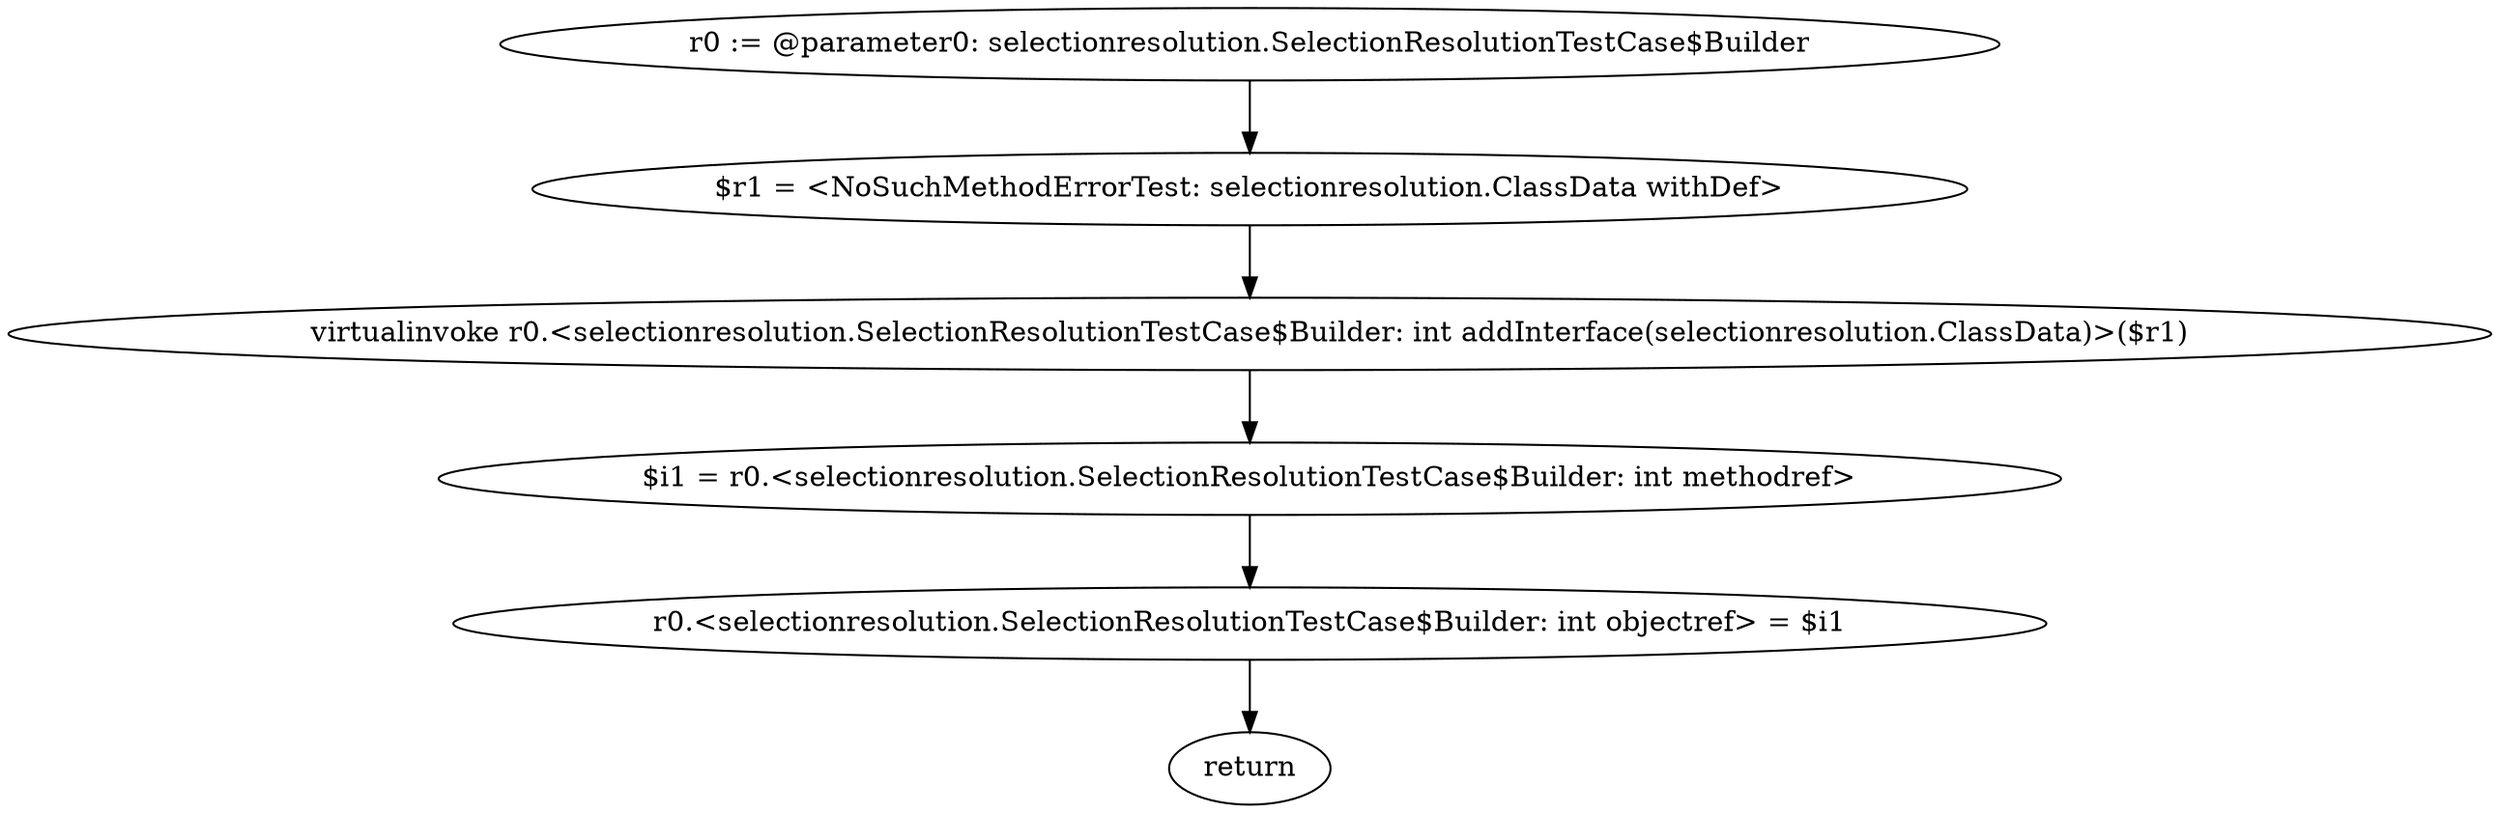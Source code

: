 digraph "unitGraph" {
    "r0 := @parameter0: selectionresolution.SelectionResolutionTestCase$Builder"
    "$r1 = <NoSuchMethodErrorTest: selectionresolution.ClassData withDef>"
    "virtualinvoke r0.<selectionresolution.SelectionResolutionTestCase$Builder: int addInterface(selectionresolution.ClassData)>($r1)"
    "$i1 = r0.<selectionresolution.SelectionResolutionTestCase$Builder: int methodref>"
    "r0.<selectionresolution.SelectionResolutionTestCase$Builder: int objectref> = $i1"
    "return"
    "r0 := @parameter0: selectionresolution.SelectionResolutionTestCase$Builder"->"$r1 = <NoSuchMethodErrorTest: selectionresolution.ClassData withDef>";
    "$r1 = <NoSuchMethodErrorTest: selectionresolution.ClassData withDef>"->"virtualinvoke r0.<selectionresolution.SelectionResolutionTestCase$Builder: int addInterface(selectionresolution.ClassData)>($r1)";
    "virtualinvoke r0.<selectionresolution.SelectionResolutionTestCase$Builder: int addInterface(selectionresolution.ClassData)>($r1)"->"$i1 = r0.<selectionresolution.SelectionResolutionTestCase$Builder: int methodref>";
    "$i1 = r0.<selectionresolution.SelectionResolutionTestCase$Builder: int methodref>"->"r0.<selectionresolution.SelectionResolutionTestCase$Builder: int objectref> = $i1";
    "r0.<selectionresolution.SelectionResolutionTestCase$Builder: int objectref> = $i1"->"return";
}
